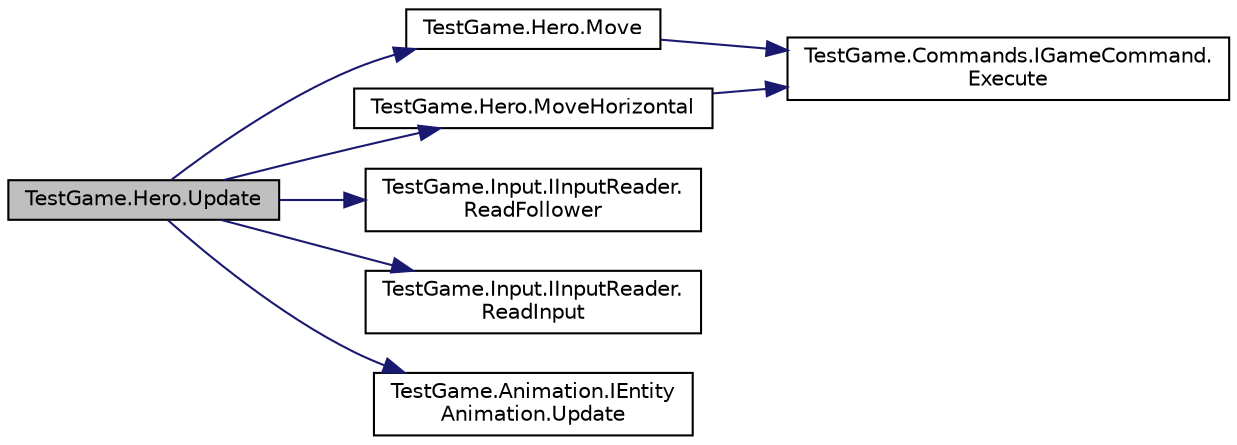 digraph "TestGame.Hero.Update"
{
 // LATEX_PDF_SIZE
  edge [fontname="Helvetica",fontsize="10",labelfontname="Helvetica",labelfontsize="10"];
  node [fontname="Helvetica",fontsize="10",shape=record];
  rankdir="LR";
  Node1 [label="TestGame.Hero.Update",height=0.2,width=0.4,color="black", fillcolor="grey75", style="filled", fontcolor="black",tooltip=" "];
  Node1 -> Node2 [color="midnightblue",fontsize="10",style="solid",fontname="Helvetica"];
  Node2 [label="TestGame.Hero.Move",height=0.2,width=0.4,color="black", fillcolor="white", style="filled",URL="$d4/df7/class_test_game_1_1_hero.html#a238ea8befe82f74703861fa1838fd8a1",tooltip=" "];
  Node2 -> Node3 [color="midnightblue",fontsize="10",style="solid",fontname="Helvetica"];
  Node3 [label="TestGame.Commands.IGameCommand.\lExecute",height=0.2,width=0.4,color="black", fillcolor="white", style="filled",URL="$d0/dd4/interface_test_game_1_1_commands_1_1_i_game_command.html#a7171ed9b73f70d138a34cedb2021e0d5",tooltip=" "];
  Node1 -> Node4 [color="midnightblue",fontsize="10",style="solid",fontname="Helvetica"];
  Node4 [label="TestGame.Hero.MoveHorizontal",height=0.2,width=0.4,color="black", fillcolor="white", style="filled",URL="$d4/df7/class_test_game_1_1_hero.html#ac8058f0e966c59cbf654d5c926fa01f4",tooltip=" "];
  Node4 -> Node3 [color="midnightblue",fontsize="10",style="solid",fontname="Helvetica"];
  Node1 -> Node5 [color="midnightblue",fontsize="10",style="solid",fontname="Helvetica"];
  Node5 [label="TestGame.Input.IInputReader.\lReadFollower",height=0.2,width=0.4,color="black", fillcolor="white", style="filled",URL="$d7/ddf/interface_test_game_1_1_input_1_1_i_input_reader.html#a39dea28e26247ae3f2246298e585e4a9",tooltip=" "];
  Node1 -> Node6 [color="midnightblue",fontsize="10",style="solid",fontname="Helvetica"];
  Node6 [label="TestGame.Input.IInputReader.\lReadInput",height=0.2,width=0.4,color="black", fillcolor="white", style="filled",URL="$d7/ddf/interface_test_game_1_1_input_1_1_i_input_reader.html#a1afcadda9bba6118d4c01d98577cf5b3",tooltip=" "];
  Node1 -> Node7 [color="midnightblue",fontsize="10",style="solid",fontname="Helvetica"];
  Node7 [label="TestGame.Animation.IEntity\lAnimation.Update",height=0.2,width=0.4,color="black", fillcolor="white", style="filled",URL="$d0/da2/interface_test_game_1_1_animation_1_1_i_entity_animation.html#a67e4e7e8c4b8c56eaaa52b77092fa840",tooltip=" "];
}
